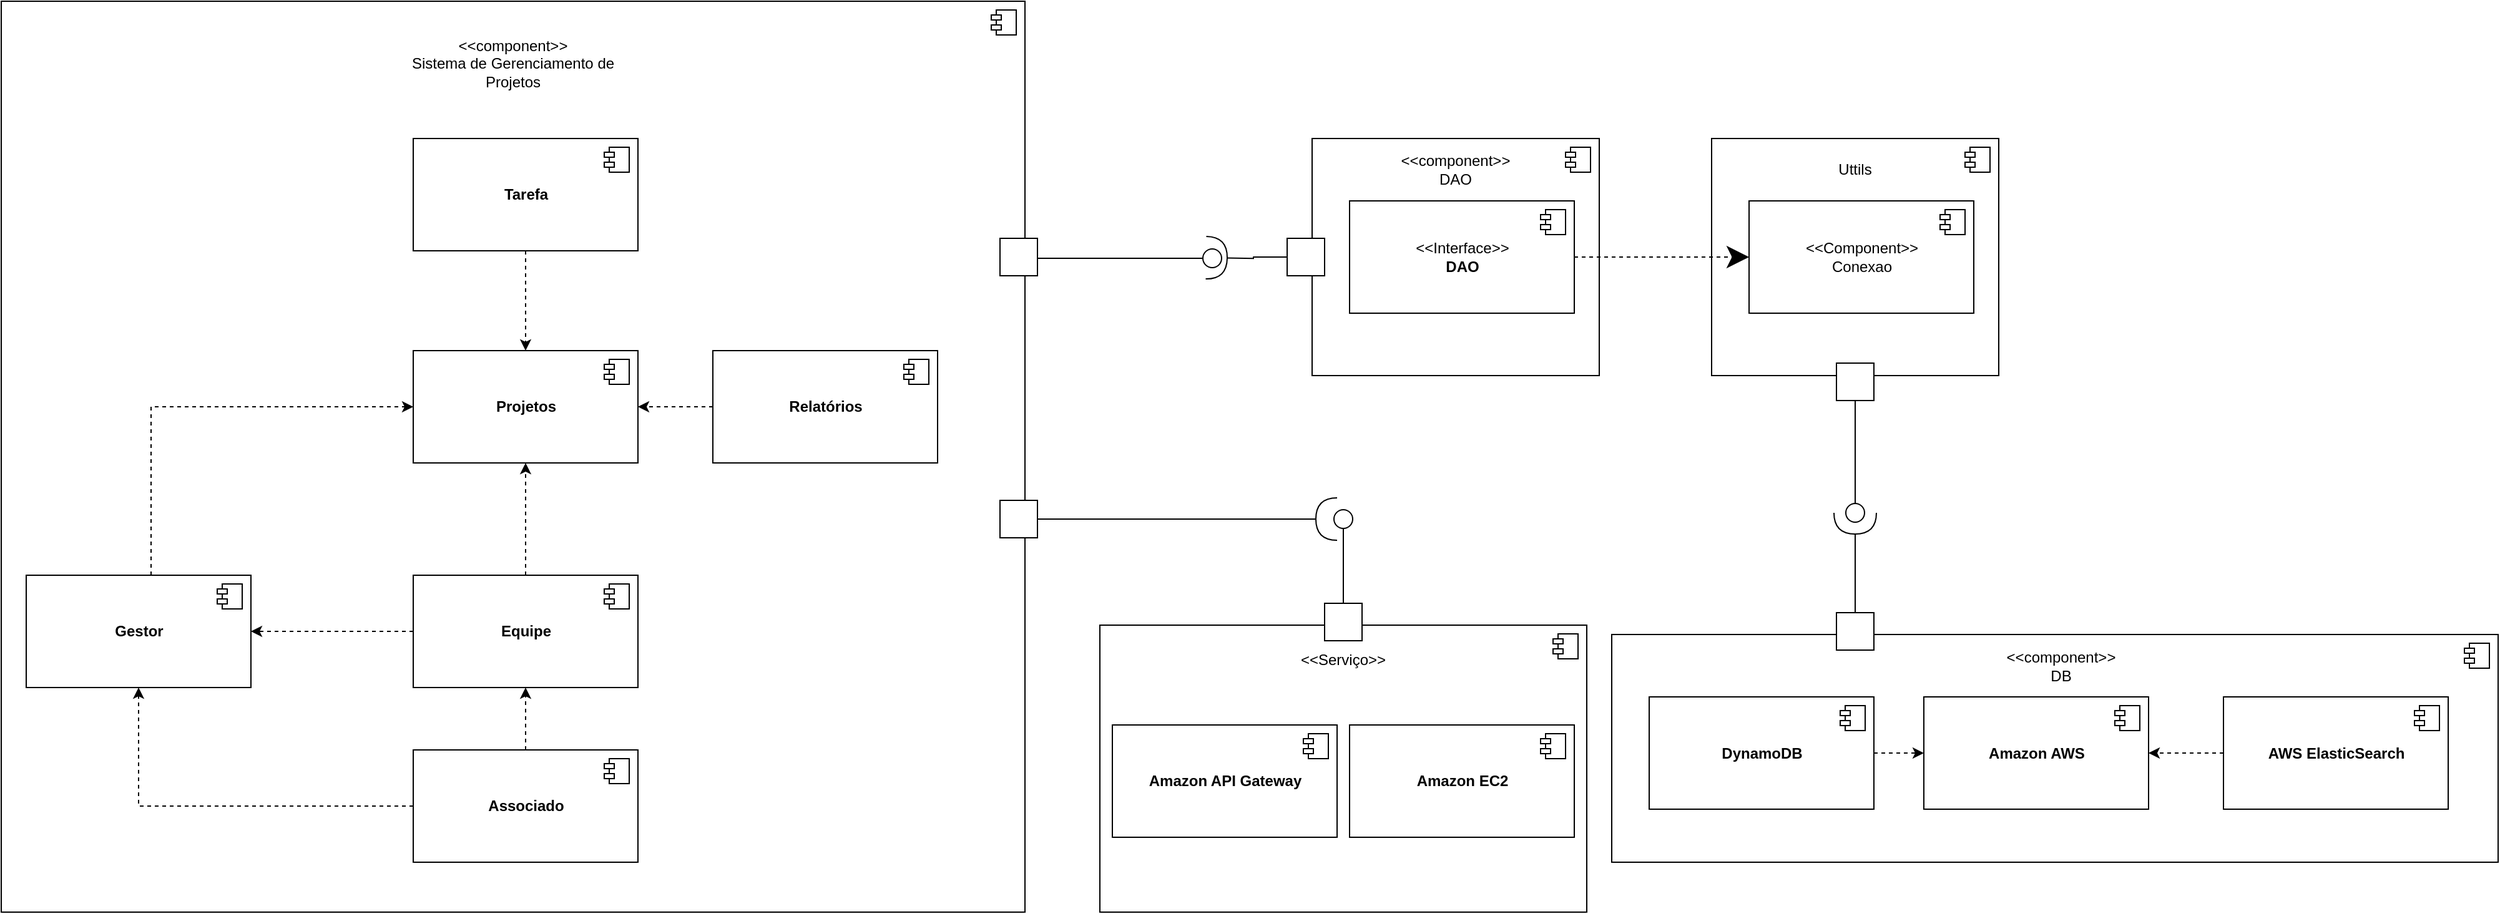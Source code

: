 <mxfile version="16.4.6" type="device"><diagram name="Page-1" id="5f0bae14-7c28-e335-631c-24af17079c00"><mxGraphModel dx="3263" dy="1260" grid="1" gridSize="10" guides="1" tooltips="1" connect="1" arrows="1" fold="1" page="1" pageScale="1" pageWidth="1100" pageHeight="850" background="none" math="0" shadow="0"><root><mxCell id="0"/><mxCell id="1" parent="0"/><mxCell id="aq6H6v92Ce3alKMRgWsf-40" value="" style="html=1;dropTarget=0;" vertex="1" parent="1"><mxGeometry x="230" y="560" width="390" height="230" as="geometry"/></mxCell><mxCell id="aq6H6v92Ce3alKMRgWsf-41" value="" style="shape=module;jettyWidth=8;jettyHeight=4;" vertex="1" parent="aq6H6v92Ce3alKMRgWsf-40"><mxGeometry x="1" width="20" height="20" relative="1" as="geometry"><mxPoint x="-27" y="7" as="offset"/></mxGeometry></mxCell><mxCell id="aq6H6v92Ce3alKMRgWsf-29" value="" style="html=1;dropTarget=0;" vertex="1" parent="1"><mxGeometry x="720" y="170" width="230" height="190" as="geometry"/></mxCell><mxCell id="aq6H6v92Ce3alKMRgWsf-30" value="" style="shape=module;jettyWidth=8;jettyHeight=4;" vertex="1" parent="aq6H6v92Ce3alKMRgWsf-29"><mxGeometry x="1" width="20" height="20" relative="1" as="geometry"><mxPoint x="-27" y="7" as="offset"/></mxGeometry></mxCell><mxCell id="xQWhJKnboaI6bqccGxAD-5" value="" style="html=1;dropTarget=0;" parent="1" vertex="1"><mxGeometry x="640" y="567.5" width="710" height="182.5" as="geometry"/></mxCell><mxCell id="xQWhJKnboaI6bqccGxAD-6" value="" style="shape=module;jettyWidth=8;jettyHeight=4;" parent="xQWhJKnboaI6bqccGxAD-5" vertex="1"><mxGeometry x="1" width="20" height="20" relative="1" as="geometry"><mxPoint x="-27" y="7" as="offset"/></mxGeometry></mxCell><mxCell id="xQWhJKnboaI6bqccGxAD-1" value="" style="html=1;dropTarget=0;" parent="1" vertex="1"><mxGeometry x="-650" y="60" width="820" height="730" as="geometry"/></mxCell><mxCell id="xQWhJKnboaI6bqccGxAD-2" value="" style="shape=module;jettyWidth=8;jettyHeight=4;" parent="xQWhJKnboaI6bqccGxAD-1" vertex="1"><mxGeometry x="1" width="20" height="20" relative="1" as="geometry"><mxPoint x="-27" y="7" as="offset"/></mxGeometry></mxCell><mxCell id="3ts--sRFduuuW08ZF50_-25" value="" style="edgeStyle=orthogonalEdgeStyle;rounded=0;orthogonalLoop=1;jettySize=auto;html=1;dashed=1;" parent="1" source="3ts--sRFduuuW08ZF50_-1" target="3ts--sRFduuuW08ZF50_-3" edge="1"><mxGeometry relative="1" as="geometry"/></mxCell><mxCell id="3ts--sRFduuuW08ZF50_-1" value="&lt;b&gt;Tarefa&lt;/b&gt;" style="html=1;dropTarget=0;" parent="1" vertex="1"><mxGeometry x="-320" y="170" width="180" height="90" as="geometry"/></mxCell><mxCell id="3ts--sRFduuuW08ZF50_-2" value="" style="shape=module;jettyWidth=8;jettyHeight=4;" parent="3ts--sRFduuuW08ZF50_-1" vertex="1"><mxGeometry x="1" width="20" height="20" relative="1" as="geometry"><mxPoint x="-27" y="7" as="offset"/></mxGeometry></mxCell><mxCell id="3ts--sRFduuuW08ZF50_-3" value="&lt;b&gt;Projetos&lt;/b&gt;" style="html=1;dropTarget=0;" parent="1" vertex="1"><mxGeometry x="-320" y="340" width="180" height="90" as="geometry"/></mxCell><mxCell id="3ts--sRFduuuW08ZF50_-4" value="" style="shape=module;jettyWidth=8;jettyHeight=4;" parent="3ts--sRFduuuW08ZF50_-3" vertex="1"><mxGeometry x="1" width="20" height="20" relative="1" as="geometry"><mxPoint x="-27" y="7" as="offset"/></mxGeometry></mxCell><mxCell id="3ts--sRFduuuW08ZF50_-9" value="&amp;lt;&amp;lt;component&amp;gt;&amp;gt;&lt;br&gt;Sistema de Gerenciamento de Projetos" style="text;html=1;strokeColor=none;fillColor=none;align=center;verticalAlign=middle;whiteSpace=wrap;rounded=0;" parent="1" vertex="1"><mxGeometry x="-330" y="70" width="180" height="80" as="geometry"/></mxCell><mxCell id="xQWhJKnboaI6bqccGxAD-4" style="edgeStyle=orthogonalEdgeStyle;rounded=0;orthogonalLoop=1;jettySize=auto;html=1;exitX=0;exitY=0.5;exitDx=0;exitDy=0;dashed=1;" parent="1" source="3ts--sRFduuuW08ZF50_-10" target="3ts--sRFduuuW08ZF50_-3" edge="1"><mxGeometry relative="1" as="geometry"/></mxCell><mxCell id="3ts--sRFduuuW08ZF50_-10" value="&lt;b&gt;Relatórios&lt;/b&gt;" style="html=1;dropTarget=0;" parent="1" vertex="1"><mxGeometry x="-80" y="340" width="180" height="90" as="geometry"/></mxCell><mxCell id="3ts--sRFduuuW08ZF50_-11" value="" style="shape=module;jettyWidth=8;jettyHeight=4;" parent="3ts--sRFduuuW08ZF50_-10" vertex="1"><mxGeometry x="1" width="20" height="20" relative="1" as="geometry"><mxPoint x="-27" y="7" as="offset"/></mxGeometry></mxCell><mxCell id="3ts--sRFduuuW08ZF50_-27" value="" style="edgeStyle=orthogonalEdgeStyle;rounded=0;orthogonalLoop=1;jettySize=auto;html=1;dashed=1;" parent="1" source="3ts--sRFduuuW08ZF50_-12" target="3ts--sRFduuuW08ZF50_-3" edge="1"><mxGeometry relative="1" as="geometry"/></mxCell><mxCell id="3ts--sRFduuuW08ZF50_-29" style="edgeStyle=orthogonalEdgeStyle;rounded=0;orthogonalLoop=1;jettySize=auto;html=1;exitX=0;exitY=0.5;exitDx=0;exitDy=0;dashed=1;" parent="1" source="3ts--sRFduuuW08ZF50_-12" target="3ts--sRFduuuW08ZF50_-14" edge="1"><mxGeometry relative="1" as="geometry"/></mxCell><mxCell id="3ts--sRFduuuW08ZF50_-12" value="&lt;b&gt;Equipe&lt;/b&gt;" style="html=1;dropTarget=0;" parent="1" vertex="1"><mxGeometry x="-320" y="520" width="180" height="90" as="geometry"/></mxCell><mxCell id="3ts--sRFduuuW08ZF50_-13" value="" style="shape=module;jettyWidth=8;jettyHeight=4;" parent="3ts--sRFduuuW08ZF50_-12" vertex="1"><mxGeometry x="1" width="20" height="20" relative="1" as="geometry"><mxPoint x="-27" y="7" as="offset"/></mxGeometry></mxCell><mxCell id="3ts--sRFduuuW08ZF50_-28" style="edgeStyle=orthogonalEdgeStyle;rounded=0;orthogonalLoop=1;jettySize=auto;html=1;entryX=0;entryY=0.5;entryDx=0;entryDy=0;dashed=1;" parent="1" source="3ts--sRFduuuW08ZF50_-14" target="3ts--sRFduuuW08ZF50_-3" edge="1"><mxGeometry relative="1" as="geometry"><Array as="points"><mxPoint x="-530" y="385"/></Array></mxGeometry></mxCell><mxCell id="3ts--sRFduuuW08ZF50_-14" value="&lt;b&gt;Gestor&lt;/b&gt;" style="html=1;dropTarget=0;" parent="1" vertex="1"><mxGeometry x="-630" y="520" width="180" height="90" as="geometry"/></mxCell><mxCell id="3ts--sRFduuuW08ZF50_-15" value="" style="shape=module;jettyWidth=8;jettyHeight=4;" parent="3ts--sRFduuuW08ZF50_-14" vertex="1"><mxGeometry x="1" width="20" height="20" relative="1" as="geometry"><mxPoint x="-27" y="7" as="offset"/></mxGeometry></mxCell><mxCell id="3ts--sRFduuuW08ZF50_-16" value="&lt;b&gt;Amazon AWS&lt;/b&gt;" style="html=1;dropTarget=0;" parent="1" vertex="1"><mxGeometry x="890" y="617.5" width="180" height="90" as="geometry"/></mxCell><mxCell id="3ts--sRFduuuW08ZF50_-17" value="" style="shape=module;jettyWidth=8;jettyHeight=4;" parent="3ts--sRFduuuW08ZF50_-16" vertex="1"><mxGeometry x="1" width="20" height="20" relative="1" as="geometry"><mxPoint x="-27" y="7" as="offset"/></mxGeometry></mxCell><mxCell id="3ts--sRFduuuW08ZF50_-32" value="" style="edgeStyle=orthogonalEdgeStyle;rounded=0;orthogonalLoop=1;jettySize=auto;html=1;dashed=1;entryX=1;entryY=0.5;entryDx=0;entryDy=0;" parent="1" source="3ts--sRFduuuW08ZF50_-30" target="3ts--sRFduuuW08ZF50_-16" edge="1"><mxGeometry relative="1" as="geometry"/></mxCell><mxCell id="3ts--sRFduuuW08ZF50_-30" value="&lt;b&gt;AWS ElasticSearch&lt;/b&gt;" style="html=1;dropTarget=0;" parent="1" vertex="1"><mxGeometry x="1130" y="617.5" width="180" height="90" as="geometry"/></mxCell><mxCell id="3ts--sRFduuuW08ZF50_-31" value="" style="shape=module;jettyWidth=8;jettyHeight=4;" parent="3ts--sRFduuuW08ZF50_-30" vertex="1"><mxGeometry x="1" width="20" height="20" relative="1" as="geometry"><mxPoint x="-27" y="7" as="offset"/></mxGeometry></mxCell><mxCell id="aq6H6v92Ce3alKMRgWsf-45" style="edgeStyle=orthogonalEdgeStyle;rounded=0;orthogonalLoop=1;jettySize=auto;html=1;endArrow=halfCircle;endFill=0;endSize=15;" edge="1" parent="1" source="xQWhJKnboaI6bqccGxAD-7"><mxGeometry relative="1" as="geometry"><mxPoint x="835" y="470" as="targetPoint"/></mxGeometry></mxCell><mxCell id="xQWhJKnboaI6bqccGxAD-7" value="" style="html=1;rounded=0;direction=west;" parent="1" vertex="1"><mxGeometry x="820" y="550" width="30" height="30" as="geometry"/></mxCell><mxCell id="xQWhJKnboaI6bqccGxAD-14" style="edgeStyle=orthogonalEdgeStyle;rounded=0;orthogonalLoop=1;jettySize=auto;html=1;entryX=0.5;entryY=1;entryDx=0;entryDy=0;dashed=1;" parent="1" source="xQWhJKnboaI6bqccGxAD-12" target="3ts--sRFduuuW08ZF50_-12" edge="1"><mxGeometry relative="1" as="geometry"/></mxCell><mxCell id="xQWhJKnboaI6bqccGxAD-15" style="edgeStyle=orthogonalEdgeStyle;rounded=0;orthogonalLoop=1;jettySize=auto;html=1;dashed=1;" parent="1" source="xQWhJKnboaI6bqccGxAD-12" target="3ts--sRFduuuW08ZF50_-14" edge="1"><mxGeometry relative="1" as="geometry"/></mxCell><mxCell id="xQWhJKnboaI6bqccGxAD-12" value="&lt;b&gt;Associado&lt;/b&gt;" style="html=1;dropTarget=0;" parent="1" vertex="1"><mxGeometry x="-320" y="660" width="180" height="90" as="geometry"/></mxCell><mxCell id="xQWhJKnboaI6bqccGxAD-13" value="" style="shape=module;jettyWidth=8;jettyHeight=4;" parent="xQWhJKnboaI6bqccGxAD-12" vertex="1"><mxGeometry x="1" width="20" height="20" relative="1" as="geometry"><mxPoint x="-27" y="7" as="offset"/></mxGeometry></mxCell><mxCell id="aq6H6v92Ce3alKMRgWsf-2" value="&lt;b&gt;Amazon EC2&lt;/b&gt;" style="html=1;dropTarget=0;" vertex="1" parent="1"><mxGeometry x="430" y="640" width="180" height="90" as="geometry"/></mxCell><mxCell id="aq6H6v92Ce3alKMRgWsf-3" value="" style="shape=module;jettyWidth=8;jettyHeight=4;" vertex="1" parent="aq6H6v92Ce3alKMRgWsf-2"><mxGeometry x="1" width="20" height="20" relative="1" as="geometry"><mxPoint x="-27" y="7" as="offset"/></mxGeometry></mxCell><mxCell id="aq6H6v92Ce3alKMRgWsf-9" style="edgeStyle=orthogonalEdgeStyle;rounded=0;orthogonalLoop=1;jettySize=auto;html=1;entryX=0;entryY=0.5;entryDx=0;entryDy=0;dashed=1;endArrow=classic;endFill=1;endSize=6;" edge="1" parent="1" source="aq6H6v92Ce3alKMRgWsf-7" target="3ts--sRFduuuW08ZF50_-16"><mxGeometry relative="1" as="geometry"/></mxCell><mxCell id="aq6H6v92Ce3alKMRgWsf-7" value="&lt;b&gt;DynamoDB&lt;/b&gt;" style="html=1;dropTarget=0;" vertex="1" parent="1"><mxGeometry x="670" y="617.5" width="180" height="90" as="geometry"/></mxCell><mxCell id="aq6H6v92Ce3alKMRgWsf-8" value="" style="shape=module;jettyWidth=8;jettyHeight=4;" vertex="1" parent="aq6H6v92Ce3alKMRgWsf-7"><mxGeometry x="1" width="20" height="20" relative="1" as="geometry"><mxPoint x="-27" y="7" as="offset"/></mxGeometry></mxCell><mxCell id="aq6H6v92Ce3alKMRgWsf-10" value="&amp;lt;&amp;lt;component&amp;gt;&amp;gt;&lt;br&gt;DB" style="text;html=1;strokeColor=none;fillColor=none;align=center;verticalAlign=middle;whiteSpace=wrap;rounded=0;" vertex="1" parent="1"><mxGeometry x="970" y="577.5" width="60" height="30" as="geometry"/></mxCell><mxCell id="aq6H6v92Ce3alKMRgWsf-13" value="" style="html=1;dropTarget=0;" vertex="1" parent="1"><mxGeometry x="400" y="170" width="230" height="190" as="geometry"/></mxCell><mxCell id="aq6H6v92Ce3alKMRgWsf-14" value="" style="shape=module;jettyWidth=8;jettyHeight=4;" vertex="1" parent="aq6H6v92Ce3alKMRgWsf-13"><mxGeometry x="1" width="20" height="20" relative="1" as="geometry"><mxPoint x="-27" y="7" as="offset"/></mxGeometry></mxCell><mxCell id="aq6H6v92Ce3alKMRgWsf-15" value="&amp;lt;&amp;lt;component&amp;gt;&amp;gt;&lt;br&gt;DAO" style="text;html=1;strokeColor=none;fillColor=none;align=center;verticalAlign=middle;whiteSpace=wrap;rounded=0;" vertex="1" parent="1"><mxGeometry x="485" y="180" width="60" height="30" as="geometry"/></mxCell><mxCell id="aq6H6v92Ce3alKMRgWsf-22" style="edgeStyle=orthogonalEdgeStyle;rounded=0;orthogonalLoop=1;jettySize=auto;html=1;exitX=1;exitY=0.5;exitDx=0;exitDy=0;endArrow=oval;endFill=0;endSize=15;" edge="1" parent="1" source="aq6H6v92Ce3alKMRgWsf-17"><mxGeometry relative="1" as="geometry"><mxPoint x="320" y="266" as="targetPoint"/><Array as="points"><mxPoint x="180" y="266"/></Array></mxGeometry></mxCell><mxCell id="aq6H6v92Ce3alKMRgWsf-17" value="" style="html=1;rounded=0;" vertex="1" parent="1"><mxGeometry x="150" y="250" width="30" height="30" as="geometry"/></mxCell><mxCell id="aq6H6v92Ce3alKMRgWsf-21" style="edgeStyle=orthogonalEdgeStyle;rounded=0;orthogonalLoop=1;jettySize=auto;html=1;exitX=0;exitY=0.5;exitDx=0;exitDy=0;endArrow=halfCircle;endFill=0;endSize=15;" edge="1" parent="1" source="aq6H6v92Ce3alKMRgWsf-18"><mxGeometry relative="1" as="geometry"><mxPoint x="315" y="265.556" as="targetPoint"/></mxGeometry></mxCell><mxCell id="aq6H6v92Ce3alKMRgWsf-18" value="" style="html=1;rounded=0;" vertex="1" parent="1"><mxGeometry x="380" y="250" width="30" height="30" as="geometry"/></mxCell><mxCell id="aq6H6v92Ce3alKMRgWsf-37" style="edgeStyle=orthogonalEdgeStyle;rounded=0;orthogonalLoop=1;jettySize=auto;html=1;exitX=1;exitY=0.5;exitDx=0;exitDy=0;entryX=0;entryY=0.5;entryDx=0;entryDy=0;endArrow=classic;endFill=1;endSize=15;dashed=1;" edge="1" parent="1" source="aq6H6v92Ce3alKMRgWsf-25" target="aq6H6v92Ce3alKMRgWsf-34"><mxGeometry relative="1" as="geometry"/></mxCell><mxCell id="aq6H6v92Ce3alKMRgWsf-25" value="&amp;lt;&amp;lt;Interface&amp;gt;&amp;gt;&lt;br&gt;&lt;b&gt;DAO&lt;/b&gt;" style="html=1;dropTarget=0;" vertex="1" parent="1"><mxGeometry x="430" y="220" width="180" height="90" as="geometry"/></mxCell><mxCell id="aq6H6v92Ce3alKMRgWsf-26" value="" style="shape=module;jettyWidth=8;jettyHeight=4;" vertex="1" parent="aq6H6v92Ce3alKMRgWsf-25"><mxGeometry x="1" width="20" height="20" relative="1" as="geometry"><mxPoint x="-27" y="7" as="offset"/></mxGeometry></mxCell><mxCell id="aq6H6v92Ce3alKMRgWsf-31" value="Uttils" style="text;html=1;strokeColor=none;fillColor=none;align=center;verticalAlign=middle;whiteSpace=wrap;rounded=0;" vertex="1" parent="1"><mxGeometry x="805" y="180" width="60" height="30" as="geometry"/></mxCell><mxCell id="aq6H6v92Ce3alKMRgWsf-36" style="edgeStyle=orthogonalEdgeStyle;rounded=0;orthogonalLoop=1;jettySize=auto;html=1;endArrow=oval;endFill=0;endSize=15;" edge="1" parent="1" source="aq6H6v92Ce3alKMRgWsf-32"><mxGeometry relative="1" as="geometry"><mxPoint x="835" y="470" as="targetPoint"/></mxGeometry></mxCell><mxCell id="aq6H6v92Ce3alKMRgWsf-32" value="" style="html=1;rounded=0;" vertex="1" parent="1"><mxGeometry x="820" y="350" width="30" height="30" as="geometry"/></mxCell><mxCell id="aq6H6v92Ce3alKMRgWsf-34" value="&amp;lt;&amp;lt;Component&amp;gt;&amp;gt;&lt;br&gt;Conexao" style="html=1;dropTarget=0;" vertex="1" parent="1"><mxGeometry x="750" y="220" width="180" height="90" as="geometry"/></mxCell><mxCell id="aq6H6v92Ce3alKMRgWsf-35" value="" style="shape=module;jettyWidth=8;jettyHeight=4;" vertex="1" parent="aq6H6v92Ce3alKMRgWsf-34"><mxGeometry x="1" width="20" height="20" relative="1" as="geometry"><mxPoint x="-27" y="7" as="offset"/></mxGeometry></mxCell><mxCell id="aq6H6v92Ce3alKMRgWsf-42" value="&lt;b&gt;Amazon API Gateway&lt;/b&gt;" style="html=1;dropTarget=0;" vertex="1" parent="1"><mxGeometry x="240" y="640" width="180" height="90" as="geometry"/></mxCell><mxCell id="aq6H6v92Ce3alKMRgWsf-43" value="" style="shape=module;jettyWidth=8;jettyHeight=4;" vertex="1" parent="aq6H6v92Ce3alKMRgWsf-42"><mxGeometry x="1" width="20" height="20" relative="1" as="geometry"><mxPoint x="-27" y="7" as="offset"/></mxGeometry></mxCell><mxCell id="aq6H6v92Ce3alKMRgWsf-46" value="&amp;lt;&amp;lt;Serviço&amp;gt;&amp;gt;" style="text;html=1;strokeColor=none;fillColor=none;align=center;verticalAlign=middle;whiteSpace=wrap;rounded=0;" vertex="1" parent="1"><mxGeometry x="395" y="572.5" width="60" height="30" as="geometry"/></mxCell><mxCell id="aq6H6v92Ce3alKMRgWsf-49" style="edgeStyle=orthogonalEdgeStyle;rounded=0;orthogonalLoop=1;jettySize=auto;html=1;endArrow=oval;endFill=0;endSize=15;" edge="1" parent="1" source="aq6H6v92Ce3alKMRgWsf-47"><mxGeometry relative="1" as="geometry"><mxPoint x="425" y="475" as="targetPoint"/></mxGeometry></mxCell><mxCell id="aq6H6v92Ce3alKMRgWsf-47" value="" style="html=1;rounded=0;" vertex="1" parent="1"><mxGeometry x="410" y="542.5" width="30" height="30" as="geometry"/></mxCell><mxCell id="aq6H6v92Ce3alKMRgWsf-50" style="edgeStyle=orthogonalEdgeStyle;rounded=0;orthogonalLoop=1;jettySize=auto;html=1;endArrow=halfCircle;endFill=0;endSize=15;" edge="1" parent="1" source="aq6H6v92Ce3alKMRgWsf-48"><mxGeometry relative="1" as="geometry"><mxPoint x="420" y="475" as="targetPoint"/></mxGeometry></mxCell><mxCell id="aq6H6v92Ce3alKMRgWsf-48" value="" style="html=1;rounded=0;" vertex="1" parent="1"><mxGeometry x="150" y="460" width="30" height="30" as="geometry"/></mxCell></root></mxGraphModel></diagram></mxfile>